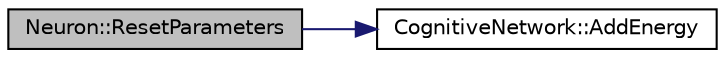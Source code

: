 digraph "Neuron::ResetParameters"
{
  edge [fontname="Helvetica",fontsize="10",labelfontname="Helvetica",labelfontsize="10"];
  node [fontname="Helvetica",fontsize="10",shape=record];
  rankdir="LR";
  Node1 [label="Neuron::ResetParameters",height=0.2,width=0.4,color="black", fillcolor="grey75", style="filled", fontcolor="black"];
  Node1 -> Node2 [color="midnightblue",fontsize="10",style="solid",fontname="Helvetica"];
  Node2 [label="CognitiveNetwork::AddEnergy",height=0.2,width=0.4,color="black", fillcolor="white", style="filled",URL="$class_cognitive_network.html#a288a367a774ca70438504c4d9ac5af62"];
}
